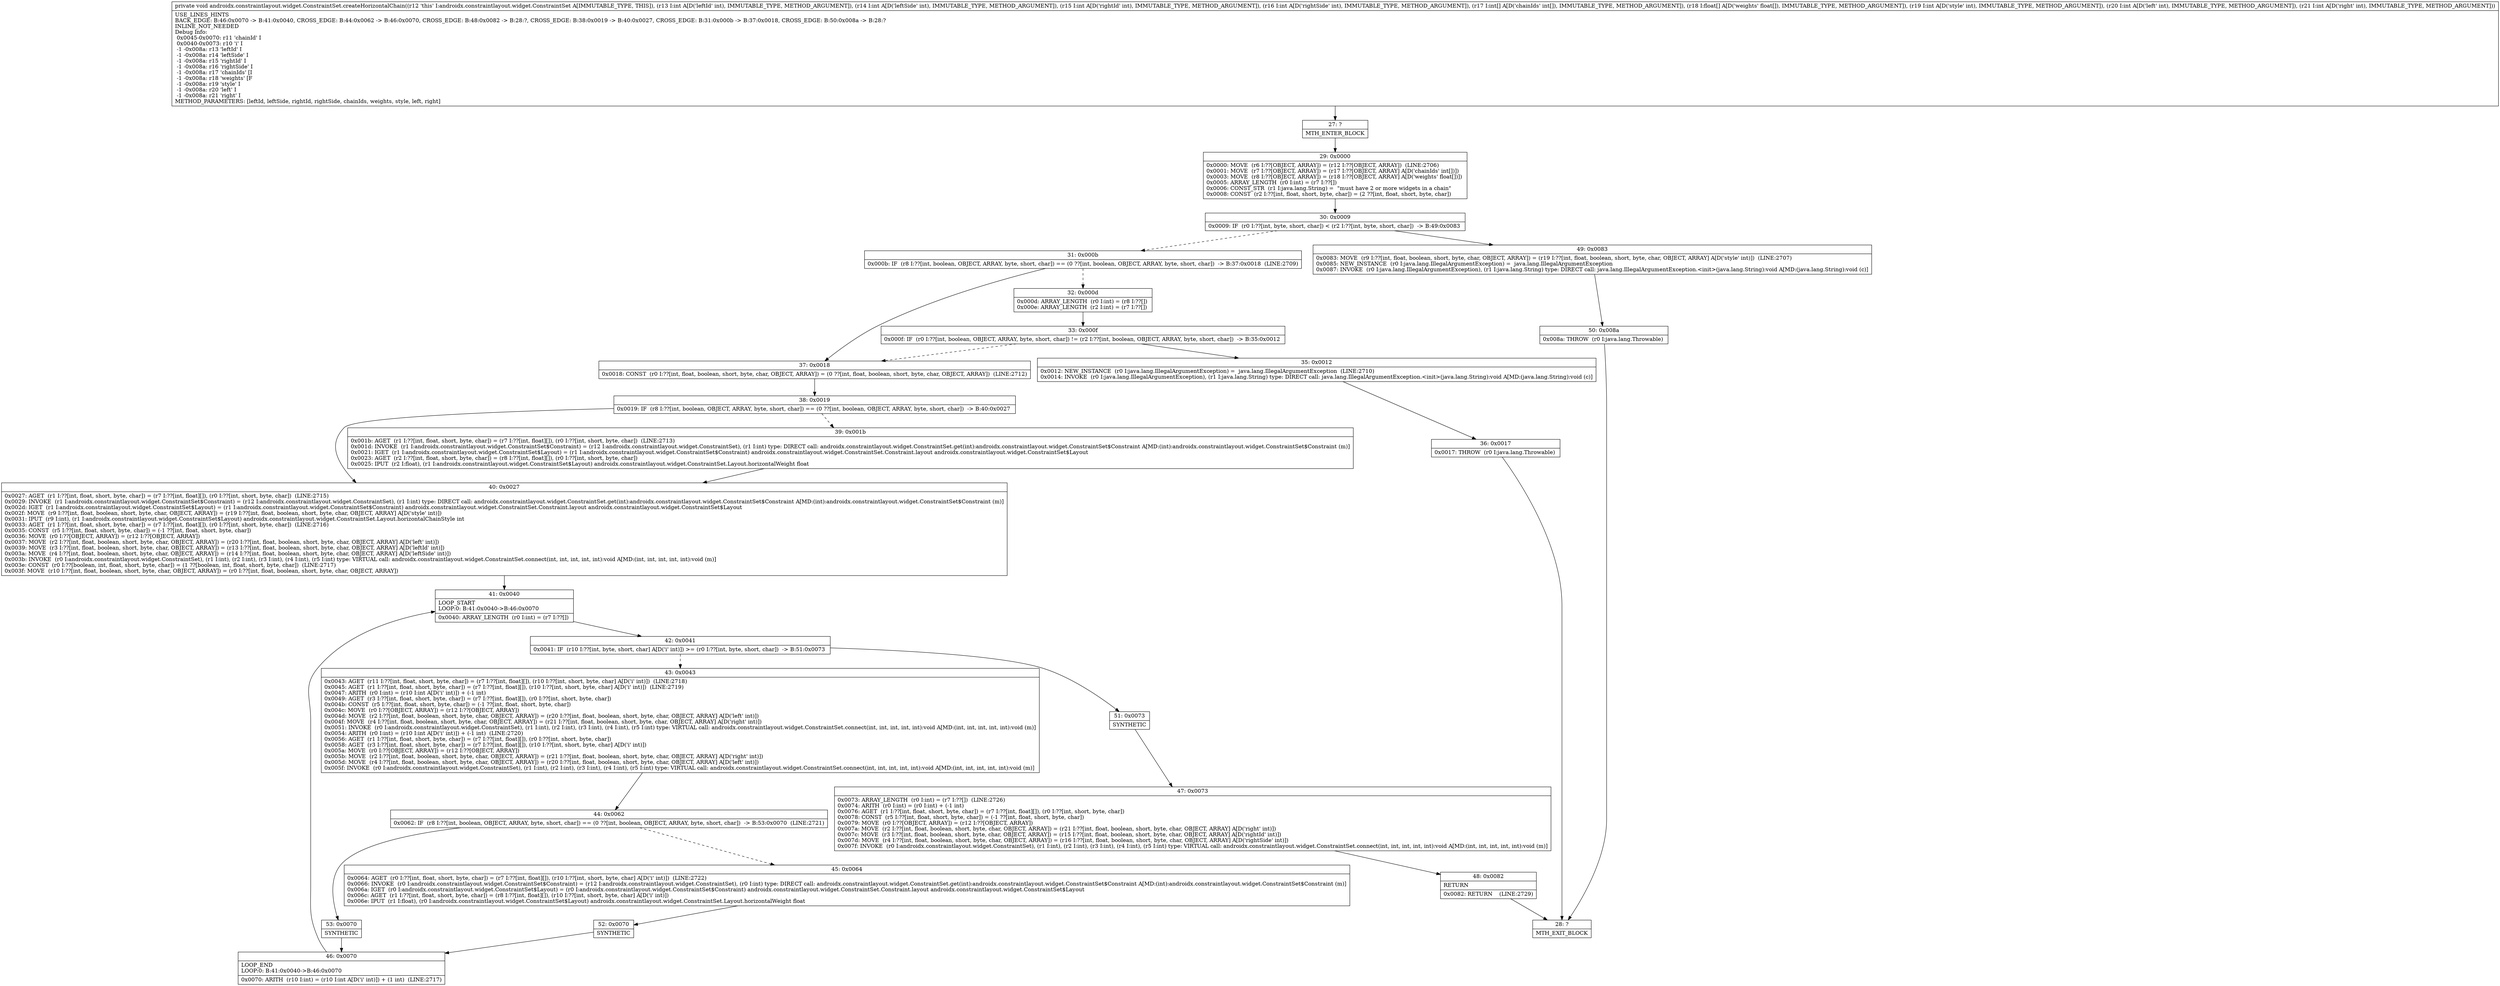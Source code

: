 digraph "CFG forandroidx.constraintlayout.widget.ConstraintSet.createHorizontalChain(IIII[I[FIII)V" {
Node_27 [shape=record,label="{27\:\ ?|MTH_ENTER_BLOCK\l}"];
Node_29 [shape=record,label="{29\:\ 0x0000|0x0000: MOVE  (r6 I:??[OBJECT, ARRAY]) = (r12 I:??[OBJECT, ARRAY])  (LINE:2706)\l0x0001: MOVE  (r7 I:??[OBJECT, ARRAY]) = (r17 I:??[OBJECT, ARRAY] A[D('chainIds' int[])]) \l0x0003: MOVE  (r8 I:??[OBJECT, ARRAY]) = (r18 I:??[OBJECT, ARRAY] A[D('weights' float[])]) \l0x0005: ARRAY_LENGTH  (r0 I:int) = (r7 I:??[]) \l0x0006: CONST_STR  (r1 I:java.lang.String) =  \"must have 2 or more widgets in a chain\" \l0x0008: CONST  (r2 I:??[int, float, short, byte, char]) = (2 ??[int, float, short, byte, char]) \l}"];
Node_30 [shape=record,label="{30\:\ 0x0009|0x0009: IF  (r0 I:??[int, byte, short, char]) \< (r2 I:??[int, byte, short, char])  \-\> B:49:0x0083 \l}"];
Node_31 [shape=record,label="{31\:\ 0x000b|0x000b: IF  (r8 I:??[int, boolean, OBJECT, ARRAY, byte, short, char]) == (0 ??[int, boolean, OBJECT, ARRAY, byte, short, char])  \-\> B:37:0x0018  (LINE:2709)\l}"];
Node_32 [shape=record,label="{32\:\ 0x000d|0x000d: ARRAY_LENGTH  (r0 I:int) = (r8 I:??[]) \l0x000e: ARRAY_LENGTH  (r2 I:int) = (r7 I:??[]) \l}"];
Node_33 [shape=record,label="{33\:\ 0x000f|0x000f: IF  (r0 I:??[int, boolean, OBJECT, ARRAY, byte, short, char]) != (r2 I:??[int, boolean, OBJECT, ARRAY, byte, short, char])  \-\> B:35:0x0012 \l}"];
Node_35 [shape=record,label="{35\:\ 0x0012|0x0012: NEW_INSTANCE  (r0 I:java.lang.IllegalArgumentException) =  java.lang.IllegalArgumentException  (LINE:2710)\l0x0014: INVOKE  (r0 I:java.lang.IllegalArgumentException), (r1 I:java.lang.String) type: DIRECT call: java.lang.IllegalArgumentException.\<init\>(java.lang.String):void A[MD:(java.lang.String):void (c)]\l}"];
Node_36 [shape=record,label="{36\:\ 0x0017|0x0017: THROW  (r0 I:java.lang.Throwable) \l}"];
Node_28 [shape=record,label="{28\:\ ?|MTH_EXIT_BLOCK\l}"];
Node_37 [shape=record,label="{37\:\ 0x0018|0x0018: CONST  (r0 I:??[int, float, boolean, short, byte, char, OBJECT, ARRAY]) = (0 ??[int, float, boolean, short, byte, char, OBJECT, ARRAY])  (LINE:2712)\l}"];
Node_38 [shape=record,label="{38\:\ 0x0019|0x0019: IF  (r8 I:??[int, boolean, OBJECT, ARRAY, byte, short, char]) == (0 ??[int, boolean, OBJECT, ARRAY, byte, short, char])  \-\> B:40:0x0027 \l}"];
Node_39 [shape=record,label="{39\:\ 0x001b|0x001b: AGET  (r1 I:??[int, float, short, byte, char]) = (r7 I:??[int, float][]), (r0 I:??[int, short, byte, char])  (LINE:2713)\l0x001d: INVOKE  (r1 I:androidx.constraintlayout.widget.ConstraintSet$Constraint) = (r12 I:androidx.constraintlayout.widget.ConstraintSet), (r1 I:int) type: DIRECT call: androidx.constraintlayout.widget.ConstraintSet.get(int):androidx.constraintlayout.widget.ConstraintSet$Constraint A[MD:(int):androidx.constraintlayout.widget.ConstraintSet$Constraint (m)]\l0x0021: IGET  (r1 I:androidx.constraintlayout.widget.ConstraintSet$Layout) = (r1 I:androidx.constraintlayout.widget.ConstraintSet$Constraint) androidx.constraintlayout.widget.ConstraintSet.Constraint.layout androidx.constraintlayout.widget.ConstraintSet$Layout \l0x0023: AGET  (r2 I:??[int, float, short, byte, char]) = (r8 I:??[int, float][]), (r0 I:??[int, short, byte, char]) \l0x0025: IPUT  (r2 I:float), (r1 I:androidx.constraintlayout.widget.ConstraintSet$Layout) androidx.constraintlayout.widget.ConstraintSet.Layout.horizontalWeight float \l}"];
Node_40 [shape=record,label="{40\:\ 0x0027|0x0027: AGET  (r1 I:??[int, float, short, byte, char]) = (r7 I:??[int, float][]), (r0 I:??[int, short, byte, char])  (LINE:2715)\l0x0029: INVOKE  (r1 I:androidx.constraintlayout.widget.ConstraintSet$Constraint) = (r12 I:androidx.constraintlayout.widget.ConstraintSet), (r1 I:int) type: DIRECT call: androidx.constraintlayout.widget.ConstraintSet.get(int):androidx.constraintlayout.widget.ConstraintSet$Constraint A[MD:(int):androidx.constraintlayout.widget.ConstraintSet$Constraint (m)]\l0x002d: IGET  (r1 I:androidx.constraintlayout.widget.ConstraintSet$Layout) = (r1 I:androidx.constraintlayout.widget.ConstraintSet$Constraint) androidx.constraintlayout.widget.ConstraintSet.Constraint.layout androidx.constraintlayout.widget.ConstraintSet$Layout \l0x002f: MOVE  (r9 I:??[int, float, boolean, short, byte, char, OBJECT, ARRAY]) = (r19 I:??[int, float, boolean, short, byte, char, OBJECT, ARRAY] A[D('style' int)]) \l0x0031: IPUT  (r9 I:int), (r1 I:androidx.constraintlayout.widget.ConstraintSet$Layout) androidx.constraintlayout.widget.ConstraintSet.Layout.horizontalChainStyle int \l0x0033: AGET  (r1 I:??[int, float, short, byte, char]) = (r7 I:??[int, float][]), (r0 I:??[int, short, byte, char])  (LINE:2716)\l0x0035: CONST  (r5 I:??[int, float, short, byte, char]) = (\-1 ??[int, float, short, byte, char]) \l0x0036: MOVE  (r0 I:??[OBJECT, ARRAY]) = (r12 I:??[OBJECT, ARRAY]) \l0x0037: MOVE  (r2 I:??[int, float, boolean, short, byte, char, OBJECT, ARRAY]) = (r20 I:??[int, float, boolean, short, byte, char, OBJECT, ARRAY] A[D('left' int)]) \l0x0039: MOVE  (r3 I:??[int, float, boolean, short, byte, char, OBJECT, ARRAY]) = (r13 I:??[int, float, boolean, short, byte, char, OBJECT, ARRAY] A[D('leftId' int)]) \l0x003a: MOVE  (r4 I:??[int, float, boolean, short, byte, char, OBJECT, ARRAY]) = (r14 I:??[int, float, boolean, short, byte, char, OBJECT, ARRAY] A[D('leftSide' int)]) \l0x003b: INVOKE  (r0 I:androidx.constraintlayout.widget.ConstraintSet), (r1 I:int), (r2 I:int), (r3 I:int), (r4 I:int), (r5 I:int) type: VIRTUAL call: androidx.constraintlayout.widget.ConstraintSet.connect(int, int, int, int, int):void A[MD:(int, int, int, int, int):void (m)]\l0x003e: CONST  (r0 I:??[boolean, int, float, short, byte, char]) = (1 ??[boolean, int, float, short, byte, char])  (LINE:2717)\l0x003f: MOVE  (r10 I:??[int, float, boolean, short, byte, char, OBJECT, ARRAY]) = (r0 I:??[int, float, boolean, short, byte, char, OBJECT, ARRAY]) \l}"];
Node_41 [shape=record,label="{41\:\ 0x0040|LOOP_START\lLOOP:0: B:41:0x0040\-\>B:46:0x0070\l|0x0040: ARRAY_LENGTH  (r0 I:int) = (r7 I:??[]) \l}"];
Node_42 [shape=record,label="{42\:\ 0x0041|0x0041: IF  (r10 I:??[int, byte, short, char] A[D('i' int)]) \>= (r0 I:??[int, byte, short, char])  \-\> B:51:0x0073 \l}"];
Node_43 [shape=record,label="{43\:\ 0x0043|0x0043: AGET  (r11 I:??[int, float, short, byte, char]) = (r7 I:??[int, float][]), (r10 I:??[int, short, byte, char] A[D('i' int)])  (LINE:2718)\l0x0045: AGET  (r1 I:??[int, float, short, byte, char]) = (r7 I:??[int, float][]), (r10 I:??[int, short, byte, char] A[D('i' int)])  (LINE:2719)\l0x0047: ARITH  (r0 I:int) = (r10 I:int A[D('i' int)]) + (\-1 int) \l0x0049: AGET  (r3 I:??[int, float, short, byte, char]) = (r7 I:??[int, float][]), (r0 I:??[int, short, byte, char]) \l0x004b: CONST  (r5 I:??[int, float, short, byte, char]) = (\-1 ??[int, float, short, byte, char]) \l0x004c: MOVE  (r0 I:??[OBJECT, ARRAY]) = (r12 I:??[OBJECT, ARRAY]) \l0x004d: MOVE  (r2 I:??[int, float, boolean, short, byte, char, OBJECT, ARRAY]) = (r20 I:??[int, float, boolean, short, byte, char, OBJECT, ARRAY] A[D('left' int)]) \l0x004f: MOVE  (r4 I:??[int, float, boolean, short, byte, char, OBJECT, ARRAY]) = (r21 I:??[int, float, boolean, short, byte, char, OBJECT, ARRAY] A[D('right' int)]) \l0x0051: INVOKE  (r0 I:androidx.constraintlayout.widget.ConstraintSet), (r1 I:int), (r2 I:int), (r3 I:int), (r4 I:int), (r5 I:int) type: VIRTUAL call: androidx.constraintlayout.widget.ConstraintSet.connect(int, int, int, int, int):void A[MD:(int, int, int, int, int):void (m)]\l0x0054: ARITH  (r0 I:int) = (r10 I:int A[D('i' int)]) + (\-1 int)  (LINE:2720)\l0x0056: AGET  (r1 I:??[int, float, short, byte, char]) = (r7 I:??[int, float][]), (r0 I:??[int, short, byte, char]) \l0x0058: AGET  (r3 I:??[int, float, short, byte, char]) = (r7 I:??[int, float][]), (r10 I:??[int, short, byte, char] A[D('i' int)]) \l0x005a: MOVE  (r0 I:??[OBJECT, ARRAY]) = (r12 I:??[OBJECT, ARRAY]) \l0x005b: MOVE  (r2 I:??[int, float, boolean, short, byte, char, OBJECT, ARRAY]) = (r21 I:??[int, float, boolean, short, byte, char, OBJECT, ARRAY] A[D('right' int)]) \l0x005d: MOVE  (r4 I:??[int, float, boolean, short, byte, char, OBJECT, ARRAY]) = (r20 I:??[int, float, boolean, short, byte, char, OBJECT, ARRAY] A[D('left' int)]) \l0x005f: INVOKE  (r0 I:androidx.constraintlayout.widget.ConstraintSet), (r1 I:int), (r2 I:int), (r3 I:int), (r4 I:int), (r5 I:int) type: VIRTUAL call: androidx.constraintlayout.widget.ConstraintSet.connect(int, int, int, int, int):void A[MD:(int, int, int, int, int):void (m)]\l}"];
Node_44 [shape=record,label="{44\:\ 0x0062|0x0062: IF  (r8 I:??[int, boolean, OBJECT, ARRAY, byte, short, char]) == (0 ??[int, boolean, OBJECT, ARRAY, byte, short, char])  \-\> B:53:0x0070  (LINE:2721)\l}"];
Node_45 [shape=record,label="{45\:\ 0x0064|0x0064: AGET  (r0 I:??[int, float, short, byte, char]) = (r7 I:??[int, float][]), (r10 I:??[int, short, byte, char] A[D('i' int)])  (LINE:2722)\l0x0066: INVOKE  (r0 I:androidx.constraintlayout.widget.ConstraintSet$Constraint) = (r12 I:androidx.constraintlayout.widget.ConstraintSet), (r0 I:int) type: DIRECT call: androidx.constraintlayout.widget.ConstraintSet.get(int):androidx.constraintlayout.widget.ConstraintSet$Constraint A[MD:(int):androidx.constraintlayout.widget.ConstraintSet$Constraint (m)]\l0x006a: IGET  (r0 I:androidx.constraintlayout.widget.ConstraintSet$Layout) = (r0 I:androidx.constraintlayout.widget.ConstraintSet$Constraint) androidx.constraintlayout.widget.ConstraintSet.Constraint.layout androidx.constraintlayout.widget.ConstraintSet$Layout \l0x006c: AGET  (r1 I:??[int, float, short, byte, char]) = (r8 I:??[int, float][]), (r10 I:??[int, short, byte, char] A[D('i' int)]) \l0x006e: IPUT  (r1 I:float), (r0 I:androidx.constraintlayout.widget.ConstraintSet$Layout) androidx.constraintlayout.widget.ConstraintSet.Layout.horizontalWeight float \l}"];
Node_52 [shape=record,label="{52\:\ 0x0070|SYNTHETIC\l}"];
Node_46 [shape=record,label="{46\:\ 0x0070|LOOP_END\lLOOP:0: B:41:0x0040\-\>B:46:0x0070\l|0x0070: ARITH  (r10 I:int) = (r10 I:int A[D('i' int)]) + (1 int)  (LINE:2717)\l}"];
Node_53 [shape=record,label="{53\:\ 0x0070|SYNTHETIC\l}"];
Node_51 [shape=record,label="{51\:\ 0x0073|SYNTHETIC\l}"];
Node_47 [shape=record,label="{47\:\ 0x0073|0x0073: ARRAY_LENGTH  (r0 I:int) = (r7 I:??[])  (LINE:2726)\l0x0074: ARITH  (r0 I:int) = (r0 I:int) + (\-1 int) \l0x0076: AGET  (r1 I:??[int, float, short, byte, char]) = (r7 I:??[int, float][]), (r0 I:??[int, short, byte, char]) \l0x0078: CONST  (r5 I:??[int, float, short, byte, char]) = (\-1 ??[int, float, short, byte, char]) \l0x0079: MOVE  (r0 I:??[OBJECT, ARRAY]) = (r12 I:??[OBJECT, ARRAY]) \l0x007a: MOVE  (r2 I:??[int, float, boolean, short, byte, char, OBJECT, ARRAY]) = (r21 I:??[int, float, boolean, short, byte, char, OBJECT, ARRAY] A[D('right' int)]) \l0x007c: MOVE  (r3 I:??[int, float, boolean, short, byte, char, OBJECT, ARRAY]) = (r15 I:??[int, float, boolean, short, byte, char, OBJECT, ARRAY] A[D('rightId' int)]) \l0x007d: MOVE  (r4 I:??[int, float, boolean, short, byte, char, OBJECT, ARRAY]) = (r16 I:??[int, float, boolean, short, byte, char, OBJECT, ARRAY] A[D('rightSide' int)]) \l0x007f: INVOKE  (r0 I:androidx.constraintlayout.widget.ConstraintSet), (r1 I:int), (r2 I:int), (r3 I:int), (r4 I:int), (r5 I:int) type: VIRTUAL call: androidx.constraintlayout.widget.ConstraintSet.connect(int, int, int, int, int):void A[MD:(int, int, int, int, int):void (m)]\l}"];
Node_48 [shape=record,label="{48\:\ 0x0082|RETURN\l|0x0082: RETURN    (LINE:2729)\l}"];
Node_49 [shape=record,label="{49\:\ 0x0083|0x0083: MOVE  (r9 I:??[int, float, boolean, short, byte, char, OBJECT, ARRAY]) = (r19 I:??[int, float, boolean, short, byte, char, OBJECT, ARRAY] A[D('style' int)])  (LINE:2707)\l0x0085: NEW_INSTANCE  (r0 I:java.lang.IllegalArgumentException) =  java.lang.IllegalArgumentException \l0x0087: INVOKE  (r0 I:java.lang.IllegalArgumentException), (r1 I:java.lang.String) type: DIRECT call: java.lang.IllegalArgumentException.\<init\>(java.lang.String):void A[MD:(java.lang.String):void (c)]\l}"];
Node_50 [shape=record,label="{50\:\ 0x008a|0x008a: THROW  (r0 I:java.lang.Throwable) \l}"];
MethodNode[shape=record,label="{private void androidx.constraintlayout.widget.ConstraintSet.createHorizontalChain((r12 'this' I:androidx.constraintlayout.widget.ConstraintSet A[IMMUTABLE_TYPE, THIS]), (r13 I:int A[D('leftId' int), IMMUTABLE_TYPE, METHOD_ARGUMENT]), (r14 I:int A[D('leftSide' int), IMMUTABLE_TYPE, METHOD_ARGUMENT]), (r15 I:int A[D('rightId' int), IMMUTABLE_TYPE, METHOD_ARGUMENT]), (r16 I:int A[D('rightSide' int), IMMUTABLE_TYPE, METHOD_ARGUMENT]), (r17 I:int[] A[D('chainIds' int[]), IMMUTABLE_TYPE, METHOD_ARGUMENT]), (r18 I:float[] A[D('weights' float[]), IMMUTABLE_TYPE, METHOD_ARGUMENT]), (r19 I:int A[D('style' int), IMMUTABLE_TYPE, METHOD_ARGUMENT]), (r20 I:int A[D('left' int), IMMUTABLE_TYPE, METHOD_ARGUMENT]), (r21 I:int A[D('right' int), IMMUTABLE_TYPE, METHOD_ARGUMENT]))  | USE_LINES_HINTS\lBACK_EDGE: B:46:0x0070 \-\> B:41:0x0040, CROSS_EDGE: B:44:0x0062 \-\> B:46:0x0070, CROSS_EDGE: B:48:0x0082 \-\> B:28:?, CROSS_EDGE: B:38:0x0019 \-\> B:40:0x0027, CROSS_EDGE: B:31:0x000b \-\> B:37:0x0018, CROSS_EDGE: B:50:0x008a \-\> B:28:?\lINLINE_NOT_NEEDED\lDebug Info:\l  0x0045\-0x0070: r11 'chainId' I\l  0x0040\-0x0073: r10 'i' I\l  \-1 \-0x008a: r13 'leftId' I\l  \-1 \-0x008a: r14 'leftSide' I\l  \-1 \-0x008a: r15 'rightId' I\l  \-1 \-0x008a: r16 'rightSide' I\l  \-1 \-0x008a: r17 'chainIds' [I\l  \-1 \-0x008a: r18 'weights' [F\l  \-1 \-0x008a: r19 'style' I\l  \-1 \-0x008a: r20 'left' I\l  \-1 \-0x008a: r21 'right' I\lMETHOD_PARAMETERS: [leftId, leftSide, rightId, rightSide, chainIds, weights, style, left, right]\l}"];
MethodNode -> Node_27;Node_27 -> Node_29;
Node_29 -> Node_30;
Node_30 -> Node_31[style=dashed];
Node_30 -> Node_49;
Node_31 -> Node_32[style=dashed];
Node_31 -> Node_37;
Node_32 -> Node_33;
Node_33 -> Node_35;
Node_33 -> Node_37[style=dashed];
Node_35 -> Node_36;
Node_36 -> Node_28;
Node_37 -> Node_38;
Node_38 -> Node_39[style=dashed];
Node_38 -> Node_40;
Node_39 -> Node_40;
Node_40 -> Node_41;
Node_41 -> Node_42;
Node_42 -> Node_43[style=dashed];
Node_42 -> Node_51;
Node_43 -> Node_44;
Node_44 -> Node_45[style=dashed];
Node_44 -> Node_53;
Node_45 -> Node_52;
Node_52 -> Node_46;
Node_46 -> Node_41;
Node_53 -> Node_46;
Node_51 -> Node_47;
Node_47 -> Node_48;
Node_48 -> Node_28;
Node_49 -> Node_50;
Node_50 -> Node_28;
}

